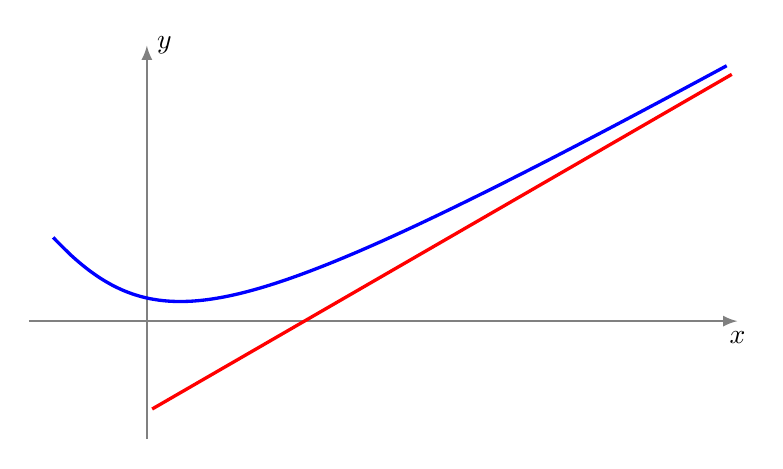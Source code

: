 \begin{tikzpicture}
     \draw[->,>=latex,thick, gray] (-1.5,0)--(7.5,0) node[below,black] {$x$};
     \draw[->,>=latex,thick, gray] (0,-1.5)--(0,3.5) node[right,black] {$y$};

\begin{scope}[rotate=30, xshift=-1cm, yshift=-1cm]
     \draw[very thick, red] (0.5,0)--(9,0);
     \draw [very thick, color=blue,samples=100,smooth, domain=1.5:10]
plot({\x-1},{-0.3+1/(\x-1)+1/sqrt(\x))});
\end{scope}
  %  \fill (0,0) circle (1pt) node[above left] {$O$};
\end{tikzpicture}
